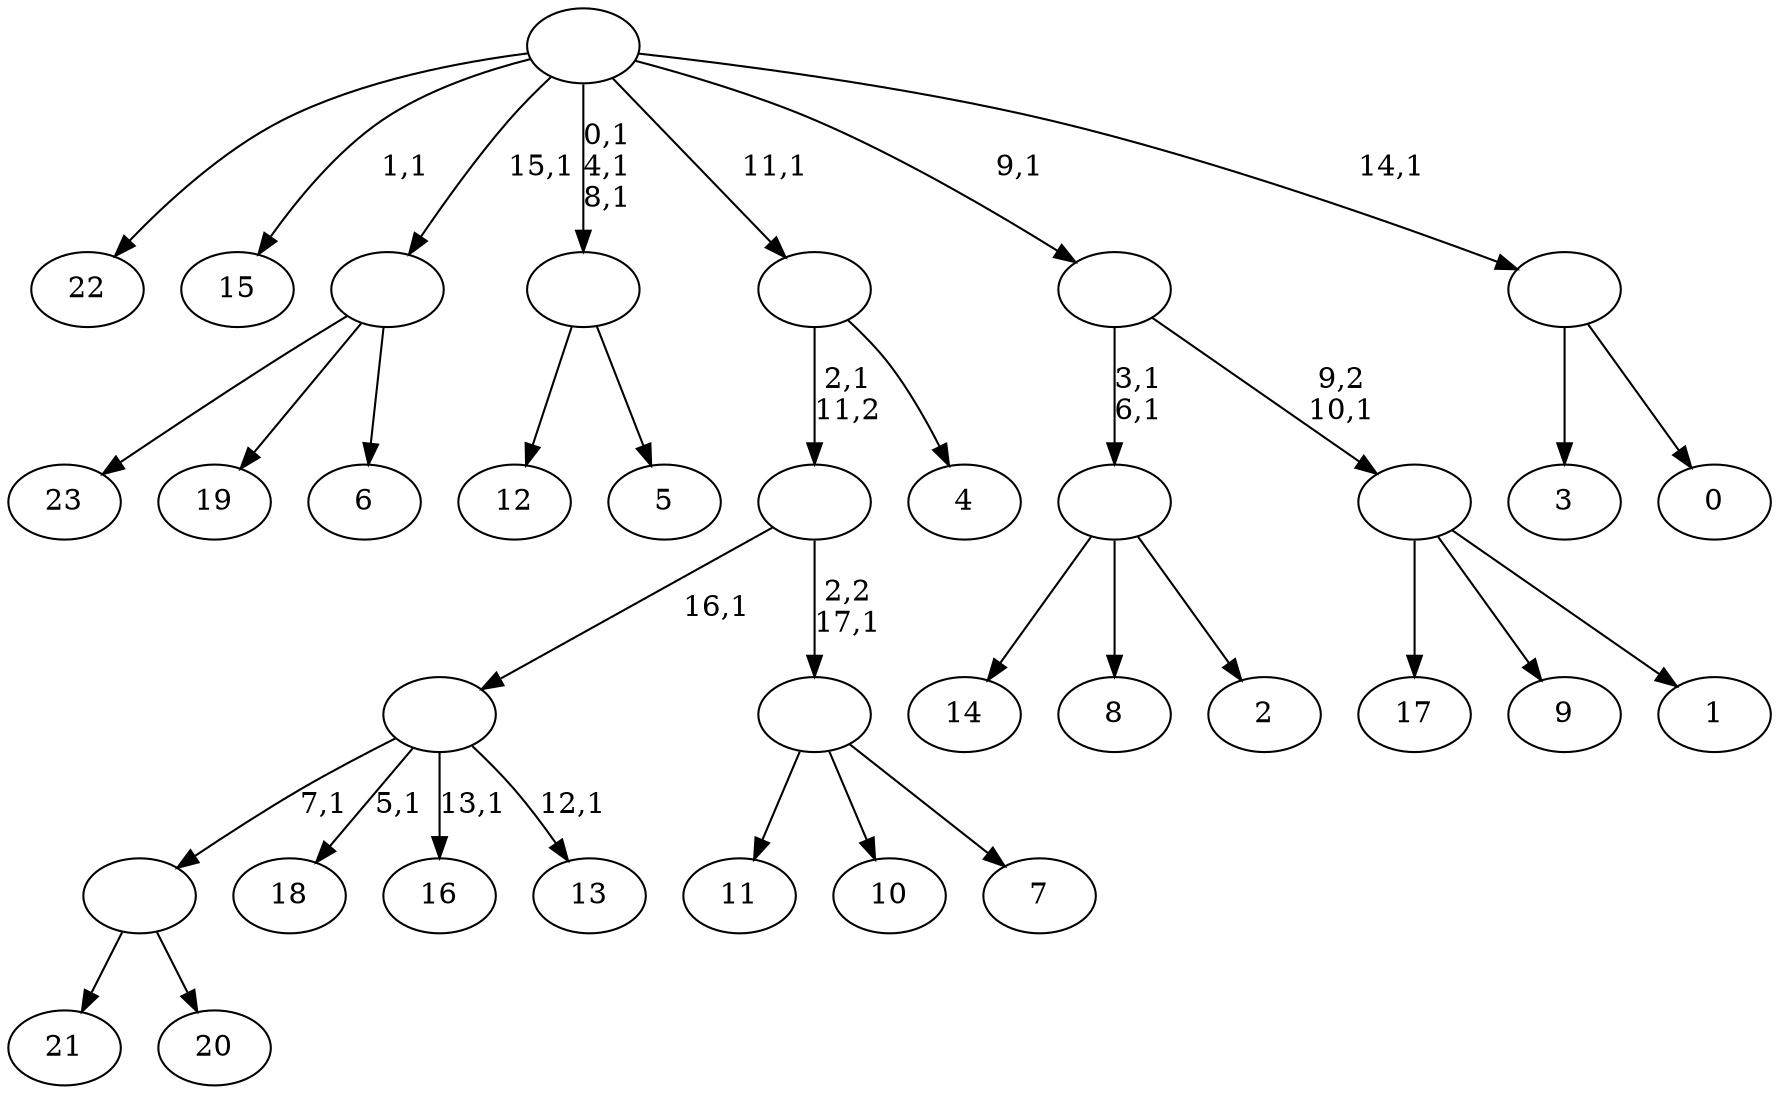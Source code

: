 digraph T {
	42 [label="23"]
	41 [label="22"]
	40 [label="21"]
	39 [label="20"]
	38 [label=""]
	37 [label="19"]
	36 [label="18"]
	34 [label="17"]
	33 [label="16"]
	31 [label="15"]
	29 [label="14"]
	28 [label="13"]
	26 [label=""]
	25 [label="12"]
	24 [label="11"]
	23 [label="10"]
	22 [label="9"]
	21 [label="8"]
	20 [label="7"]
	19 [label=""]
	18 [label=""]
	17 [label="6"]
	16 [label=""]
	15 [label="5"]
	14 [label=""]
	11 [label="4"]
	10 [label=""]
	9 [label="3"]
	8 [label="2"]
	7 [label=""]
	5 [label="1"]
	4 [label=""]
	3 [label=""]
	2 [label="0"]
	1 [label=""]
	0 [label=""]
	38 -> 40 [label=""]
	38 -> 39 [label=""]
	26 -> 28 [label="12,1"]
	26 -> 33 [label="13,1"]
	26 -> 36 [label="5,1"]
	26 -> 38 [label="7,1"]
	19 -> 24 [label=""]
	19 -> 23 [label=""]
	19 -> 20 [label=""]
	18 -> 26 [label="16,1"]
	18 -> 19 [label="2,2\n17,1"]
	16 -> 42 [label=""]
	16 -> 37 [label=""]
	16 -> 17 [label=""]
	14 -> 25 [label=""]
	14 -> 15 [label=""]
	10 -> 18 [label="2,1\n11,2"]
	10 -> 11 [label=""]
	7 -> 29 [label=""]
	7 -> 21 [label=""]
	7 -> 8 [label=""]
	4 -> 34 [label=""]
	4 -> 22 [label=""]
	4 -> 5 [label=""]
	3 -> 7 [label="3,1\n6,1"]
	3 -> 4 [label="9,2\n10,1"]
	1 -> 9 [label=""]
	1 -> 2 [label=""]
	0 -> 14 [label="0,1\n4,1\n8,1"]
	0 -> 31 [label="1,1"]
	0 -> 41 [label=""]
	0 -> 16 [label="15,1"]
	0 -> 10 [label="11,1"]
	0 -> 3 [label="9,1"]
	0 -> 1 [label="14,1"]
}
